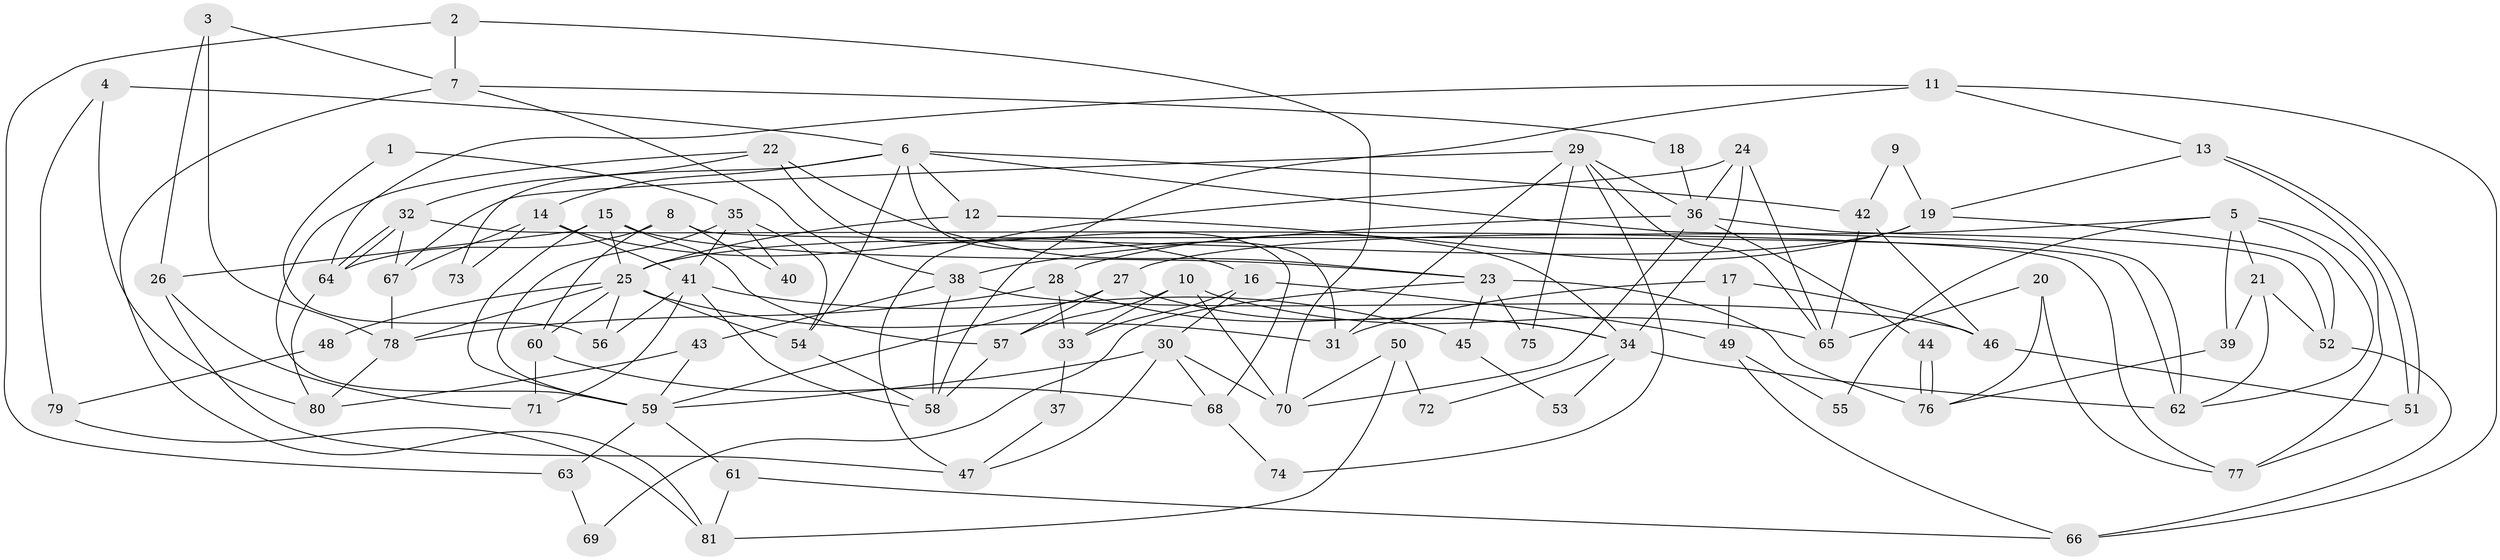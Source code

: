 // coarse degree distribution, {4: 0.2653061224489796, 17: 0.02040816326530612, 3: 0.1836734693877551, 8: 0.04081632653061224, 10: 0.02040816326530612, 9: 0.04081632653061224, 7: 0.04081632653061224, 11: 0.02040816326530612, 5: 0.10204081632653061, 6: 0.08163265306122448, 2: 0.1836734693877551}
// Generated by graph-tools (version 1.1) at 2025/50/03/04/25 22:50:59]
// undirected, 81 vertices, 162 edges
graph export_dot {
  node [color=gray90,style=filled];
  1;
  2;
  3;
  4;
  5;
  6;
  7;
  8;
  9;
  10;
  11;
  12;
  13;
  14;
  15;
  16;
  17;
  18;
  19;
  20;
  21;
  22;
  23;
  24;
  25;
  26;
  27;
  28;
  29;
  30;
  31;
  32;
  33;
  34;
  35;
  36;
  37;
  38;
  39;
  40;
  41;
  42;
  43;
  44;
  45;
  46;
  47;
  48;
  49;
  50;
  51;
  52;
  53;
  54;
  55;
  56;
  57;
  58;
  59;
  60;
  61;
  62;
  63;
  64;
  65;
  66;
  67;
  68;
  69;
  70;
  71;
  72;
  73;
  74;
  75;
  76;
  77;
  78;
  79;
  80;
  81;
  1 -- 56;
  1 -- 35;
  2 -- 7;
  2 -- 70;
  2 -- 63;
  3 -- 26;
  3 -- 78;
  3 -- 7;
  4 -- 80;
  4 -- 6;
  4 -- 79;
  5 -- 27;
  5 -- 62;
  5 -- 21;
  5 -- 39;
  5 -- 55;
  5 -- 77;
  6 -- 14;
  6 -- 31;
  6 -- 12;
  6 -- 42;
  6 -- 54;
  6 -- 62;
  6 -- 73;
  7 -- 38;
  7 -- 18;
  7 -- 81;
  8 -- 62;
  8 -- 60;
  8 -- 40;
  8 -- 64;
  9 -- 42;
  9 -- 19;
  10 -- 33;
  10 -- 65;
  10 -- 57;
  10 -- 70;
  11 -- 64;
  11 -- 58;
  11 -- 13;
  11 -- 66;
  12 -- 25;
  12 -- 34;
  13 -- 51;
  13 -- 51;
  13 -- 19;
  14 -- 16;
  14 -- 41;
  14 -- 67;
  14 -- 73;
  15 -- 25;
  15 -- 57;
  15 -- 23;
  15 -- 26;
  15 -- 59;
  16 -- 49;
  16 -- 30;
  16 -- 33;
  17 -- 31;
  17 -- 46;
  17 -- 49;
  18 -- 36;
  19 -- 25;
  19 -- 28;
  19 -- 52;
  20 -- 77;
  20 -- 76;
  20 -- 65;
  21 -- 62;
  21 -- 39;
  21 -- 52;
  22 -- 68;
  22 -- 23;
  22 -- 32;
  22 -- 59;
  23 -- 76;
  23 -- 45;
  23 -- 69;
  23 -- 75;
  24 -- 65;
  24 -- 34;
  24 -- 36;
  24 -- 47;
  25 -- 78;
  25 -- 54;
  25 -- 31;
  25 -- 48;
  25 -- 56;
  25 -- 60;
  26 -- 47;
  26 -- 71;
  27 -- 34;
  27 -- 59;
  27 -- 57;
  28 -- 78;
  28 -- 33;
  28 -- 34;
  29 -- 36;
  29 -- 67;
  29 -- 31;
  29 -- 65;
  29 -- 74;
  29 -- 75;
  30 -- 59;
  30 -- 70;
  30 -- 47;
  30 -- 68;
  32 -- 64;
  32 -- 64;
  32 -- 67;
  32 -- 77;
  33 -- 37;
  34 -- 53;
  34 -- 62;
  34 -- 72;
  35 -- 59;
  35 -- 54;
  35 -- 40;
  35 -- 41;
  36 -- 52;
  36 -- 38;
  36 -- 44;
  36 -- 70;
  37 -- 47;
  38 -- 46;
  38 -- 43;
  38 -- 58;
  39 -- 76;
  41 -- 58;
  41 -- 45;
  41 -- 56;
  41 -- 71;
  42 -- 65;
  42 -- 46;
  43 -- 59;
  43 -- 80;
  44 -- 76;
  44 -- 76;
  45 -- 53;
  46 -- 51;
  48 -- 79;
  49 -- 66;
  49 -- 55;
  50 -- 81;
  50 -- 70;
  50 -- 72;
  51 -- 77;
  52 -- 66;
  54 -- 58;
  57 -- 58;
  59 -- 61;
  59 -- 63;
  60 -- 71;
  60 -- 68;
  61 -- 66;
  61 -- 81;
  63 -- 69;
  64 -- 80;
  67 -- 78;
  68 -- 74;
  78 -- 80;
  79 -- 81;
}
